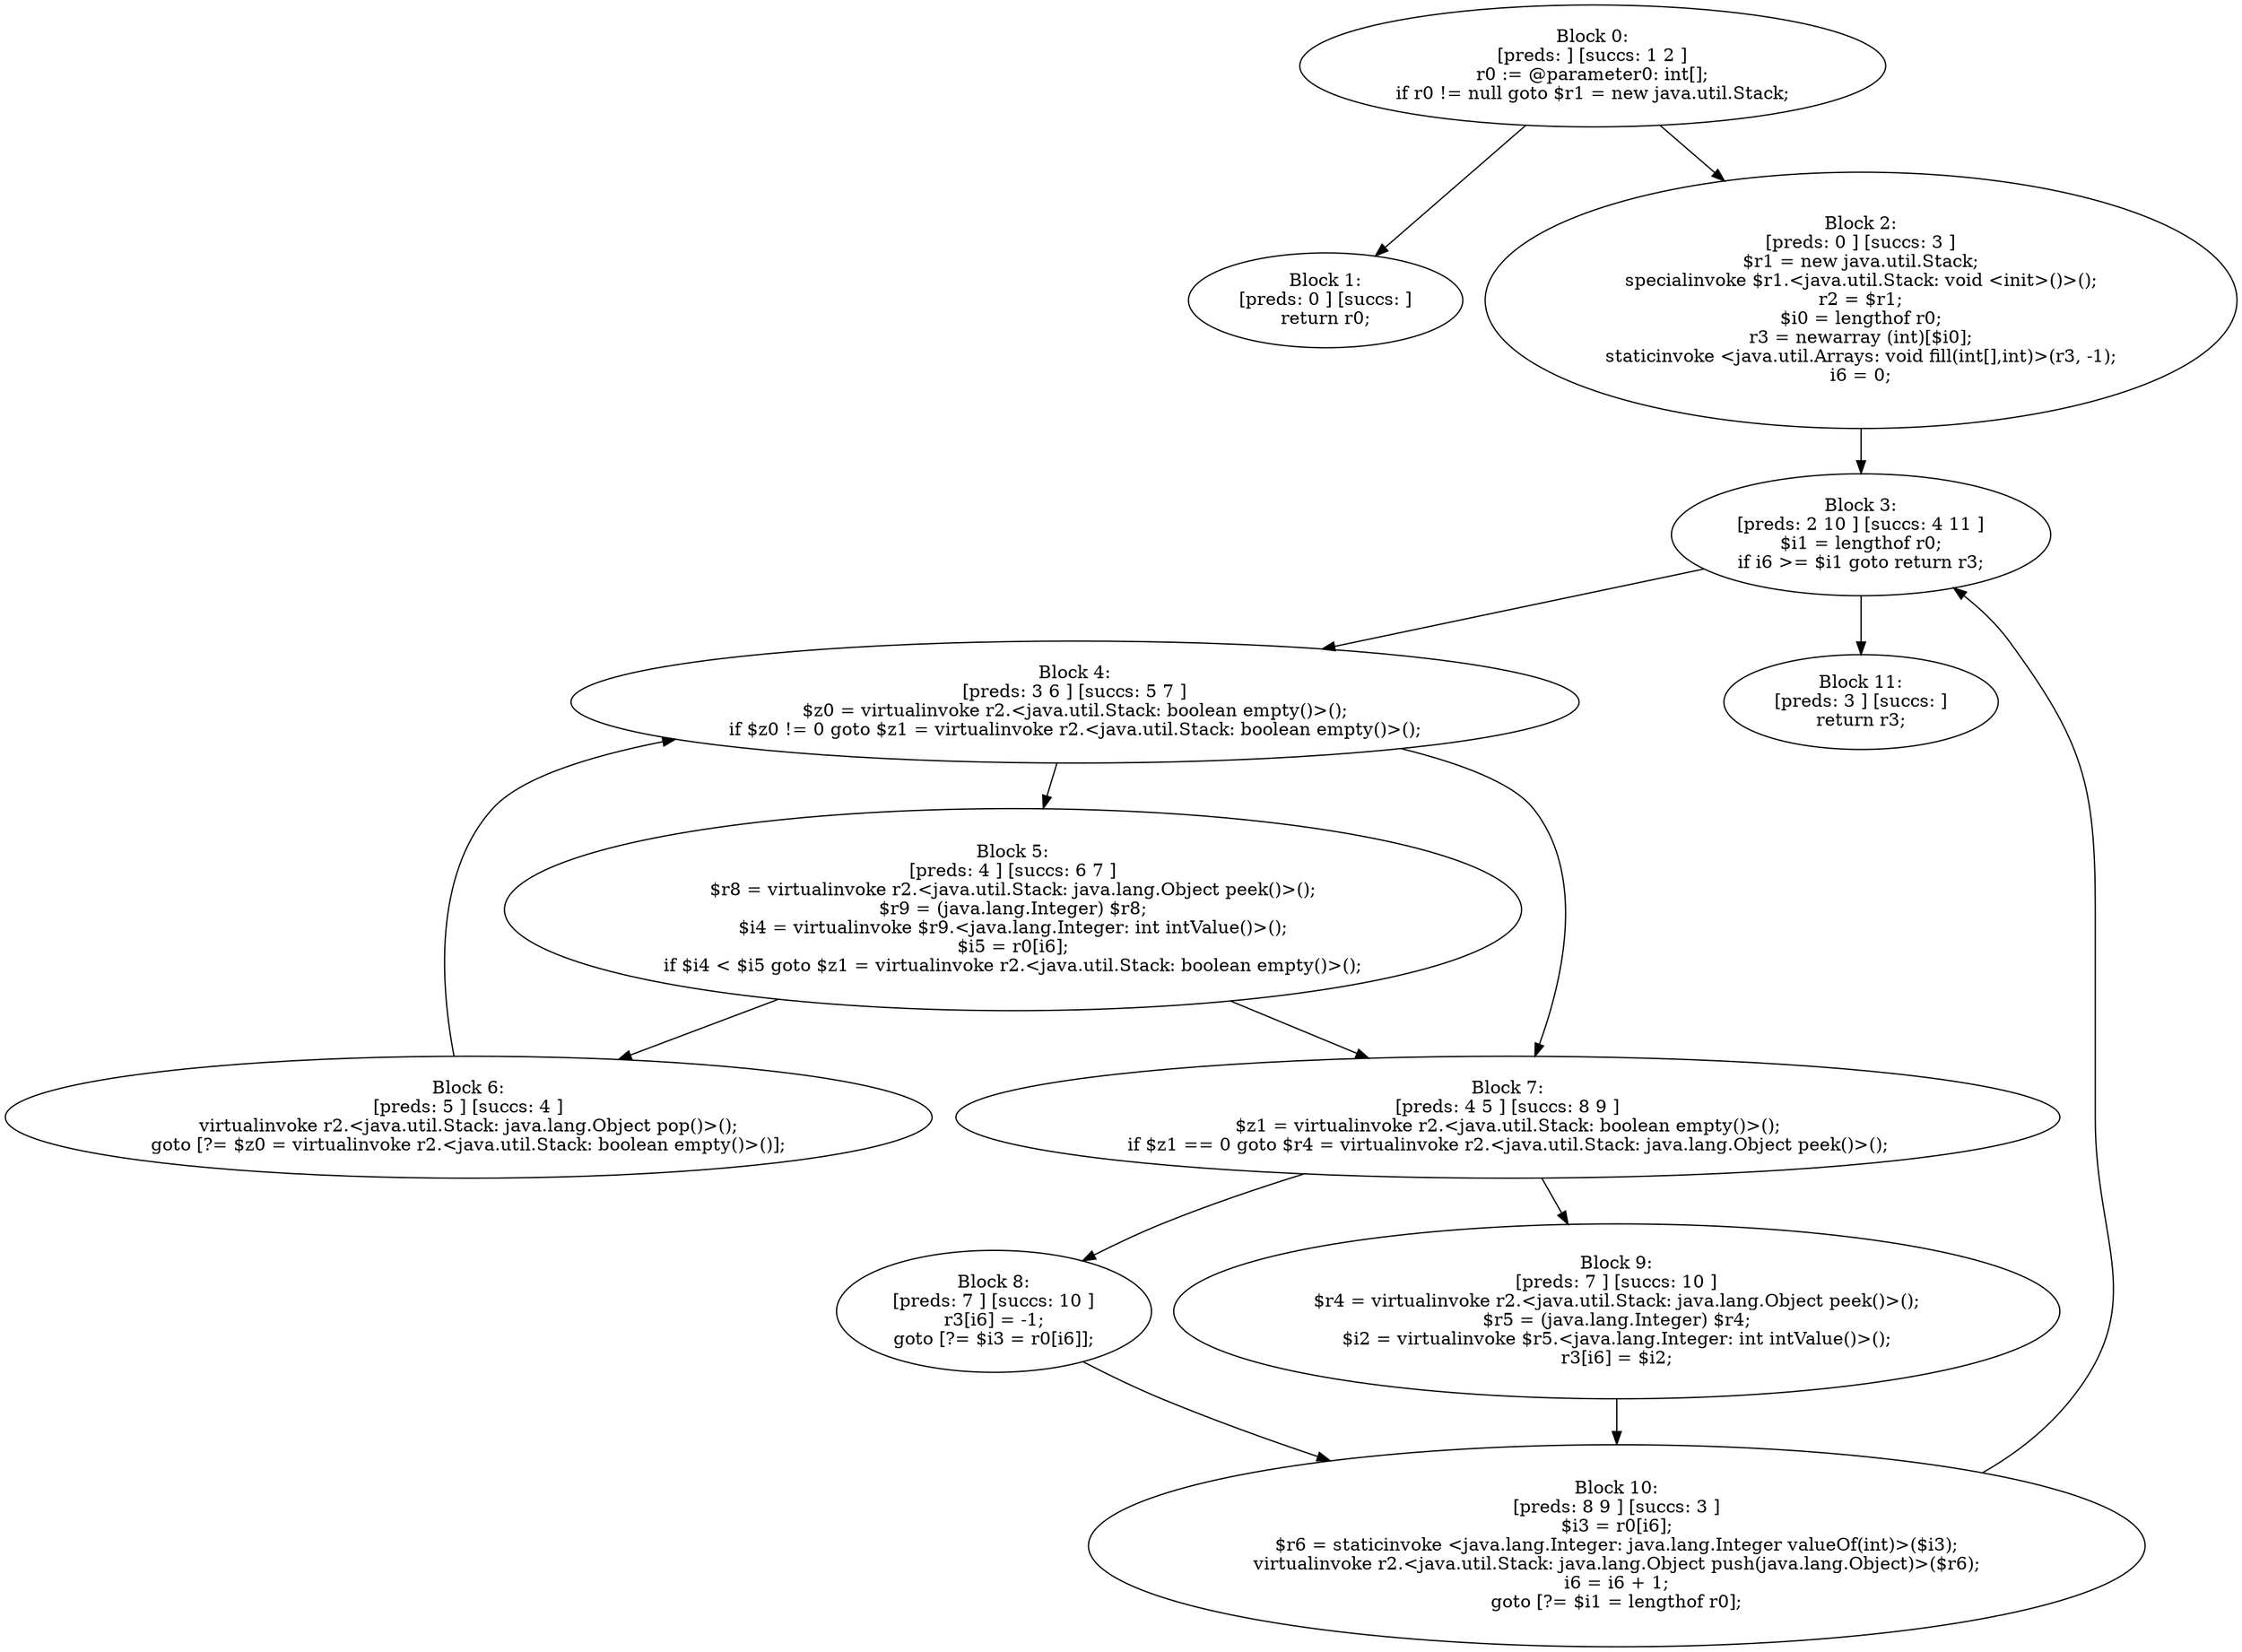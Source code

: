 digraph "unitGraph" {
    "Block 0:
[preds: ] [succs: 1 2 ]
r0 := @parameter0: int[];
if r0 != null goto $r1 = new java.util.Stack;
"
    "Block 1:
[preds: 0 ] [succs: ]
return r0;
"
    "Block 2:
[preds: 0 ] [succs: 3 ]
$r1 = new java.util.Stack;
specialinvoke $r1.<java.util.Stack: void <init>()>();
r2 = $r1;
$i0 = lengthof r0;
r3 = newarray (int)[$i0];
staticinvoke <java.util.Arrays: void fill(int[],int)>(r3, -1);
i6 = 0;
"
    "Block 3:
[preds: 2 10 ] [succs: 4 11 ]
$i1 = lengthof r0;
if i6 >= $i1 goto return r3;
"
    "Block 4:
[preds: 3 6 ] [succs: 5 7 ]
$z0 = virtualinvoke r2.<java.util.Stack: boolean empty()>();
if $z0 != 0 goto $z1 = virtualinvoke r2.<java.util.Stack: boolean empty()>();
"
    "Block 5:
[preds: 4 ] [succs: 6 7 ]
$r8 = virtualinvoke r2.<java.util.Stack: java.lang.Object peek()>();
$r9 = (java.lang.Integer) $r8;
$i4 = virtualinvoke $r9.<java.lang.Integer: int intValue()>();
$i5 = r0[i6];
if $i4 < $i5 goto $z1 = virtualinvoke r2.<java.util.Stack: boolean empty()>();
"
    "Block 6:
[preds: 5 ] [succs: 4 ]
virtualinvoke r2.<java.util.Stack: java.lang.Object pop()>();
goto [?= $z0 = virtualinvoke r2.<java.util.Stack: boolean empty()>()];
"
    "Block 7:
[preds: 4 5 ] [succs: 8 9 ]
$z1 = virtualinvoke r2.<java.util.Stack: boolean empty()>();
if $z1 == 0 goto $r4 = virtualinvoke r2.<java.util.Stack: java.lang.Object peek()>();
"
    "Block 8:
[preds: 7 ] [succs: 10 ]
r3[i6] = -1;
goto [?= $i3 = r0[i6]];
"
    "Block 9:
[preds: 7 ] [succs: 10 ]
$r4 = virtualinvoke r2.<java.util.Stack: java.lang.Object peek()>();
$r5 = (java.lang.Integer) $r4;
$i2 = virtualinvoke $r5.<java.lang.Integer: int intValue()>();
r3[i6] = $i2;
"
    "Block 10:
[preds: 8 9 ] [succs: 3 ]
$i3 = r0[i6];
$r6 = staticinvoke <java.lang.Integer: java.lang.Integer valueOf(int)>($i3);
virtualinvoke r2.<java.util.Stack: java.lang.Object push(java.lang.Object)>($r6);
i6 = i6 + 1;
goto [?= $i1 = lengthof r0];
"
    "Block 11:
[preds: 3 ] [succs: ]
return r3;
"
    "Block 0:
[preds: ] [succs: 1 2 ]
r0 := @parameter0: int[];
if r0 != null goto $r1 = new java.util.Stack;
"->"Block 1:
[preds: 0 ] [succs: ]
return r0;
";
    "Block 0:
[preds: ] [succs: 1 2 ]
r0 := @parameter0: int[];
if r0 != null goto $r1 = new java.util.Stack;
"->"Block 2:
[preds: 0 ] [succs: 3 ]
$r1 = new java.util.Stack;
specialinvoke $r1.<java.util.Stack: void <init>()>();
r2 = $r1;
$i0 = lengthof r0;
r3 = newarray (int)[$i0];
staticinvoke <java.util.Arrays: void fill(int[],int)>(r3, -1);
i6 = 0;
";
    "Block 2:
[preds: 0 ] [succs: 3 ]
$r1 = new java.util.Stack;
specialinvoke $r1.<java.util.Stack: void <init>()>();
r2 = $r1;
$i0 = lengthof r0;
r3 = newarray (int)[$i0];
staticinvoke <java.util.Arrays: void fill(int[],int)>(r3, -1);
i6 = 0;
"->"Block 3:
[preds: 2 10 ] [succs: 4 11 ]
$i1 = lengthof r0;
if i6 >= $i1 goto return r3;
";
    "Block 3:
[preds: 2 10 ] [succs: 4 11 ]
$i1 = lengthof r0;
if i6 >= $i1 goto return r3;
"->"Block 4:
[preds: 3 6 ] [succs: 5 7 ]
$z0 = virtualinvoke r2.<java.util.Stack: boolean empty()>();
if $z0 != 0 goto $z1 = virtualinvoke r2.<java.util.Stack: boolean empty()>();
";
    "Block 3:
[preds: 2 10 ] [succs: 4 11 ]
$i1 = lengthof r0;
if i6 >= $i1 goto return r3;
"->"Block 11:
[preds: 3 ] [succs: ]
return r3;
";
    "Block 4:
[preds: 3 6 ] [succs: 5 7 ]
$z0 = virtualinvoke r2.<java.util.Stack: boolean empty()>();
if $z0 != 0 goto $z1 = virtualinvoke r2.<java.util.Stack: boolean empty()>();
"->"Block 5:
[preds: 4 ] [succs: 6 7 ]
$r8 = virtualinvoke r2.<java.util.Stack: java.lang.Object peek()>();
$r9 = (java.lang.Integer) $r8;
$i4 = virtualinvoke $r9.<java.lang.Integer: int intValue()>();
$i5 = r0[i6];
if $i4 < $i5 goto $z1 = virtualinvoke r2.<java.util.Stack: boolean empty()>();
";
    "Block 4:
[preds: 3 6 ] [succs: 5 7 ]
$z0 = virtualinvoke r2.<java.util.Stack: boolean empty()>();
if $z0 != 0 goto $z1 = virtualinvoke r2.<java.util.Stack: boolean empty()>();
"->"Block 7:
[preds: 4 5 ] [succs: 8 9 ]
$z1 = virtualinvoke r2.<java.util.Stack: boolean empty()>();
if $z1 == 0 goto $r4 = virtualinvoke r2.<java.util.Stack: java.lang.Object peek()>();
";
    "Block 5:
[preds: 4 ] [succs: 6 7 ]
$r8 = virtualinvoke r2.<java.util.Stack: java.lang.Object peek()>();
$r9 = (java.lang.Integer) $r8;
$i4 = virtualinvoke $r9.<java.lang.Integer: int intValue()>();
$i5 = r0[i6];
if $i4 < $i5 goto $z1 = virtualinvoke r2.<java.util.Stack: boolean empty()>();
"->"Block 6:
[preds: 5 ] [succs: 4 ]
virtualinvoke r2.<java.util.Stack: java.lang.Object pop()>();
goto [?= $z0 = virtualinvoke r2.<java.util.Stack: boolean empty()>()];
";
    "Block 5:
[preds: 4 ] [succs: 6 7 ]
$r8 = virtualinvoke r2.<java.util.Stack: java.lang.Object peek()>();
$r9 = (java.lang.Integer) $r8;
$i4 = virtualinvoke $r9.<java.lang.Integer: int intValue()>();
$i5 = r0[i6];
if $i4 < $i5 goto $z1 = virtualinvoke r2.<java.util.Stack: boolean empty()>();
"->"Block 7:
[preds: 4 5 ] [succs: 8 9 ]
$z1 = virtualinvoke r2.<java.util.Stack: boolean empty()>();
if $z1 == 0 goto $r4 = virtualinvoke r2.<java.util.Stack: java.lang.Object peek()>();
";
    "Block 6:
[preds: 5 ] [succs: 4 ]
virtualinvoke r2.<java.util.Stack: java.lang.Object pop()>();
goto [?= $z0 = virtualinvoke r2.<java.util.Stack: boolean empty()>()];
"->"Block 4:
[preds: 3 6 ] [succs: 5 7 ]
$z0 = virtualinvoke r2.<java.util.Stack: boolean empty()>();
if $z0 != 0 goto $z1 = virtualinvoke r2.<java.util.Stack: boolean empty()>();
";
    "Block 7:
[preds: 4 5 ] [succs: 8 9 ]
$z1 = virtualinvoke r2.<java.util.Stack: boolean empty()>();
if $z1 == 0 goto $r4 = virtualinvoke r2.<java.util.Stack: java.lang.Object peek()>();
"->"Block 8:
[preds: 7 ] [succs: 10 ]
r3[i6] = -1;
goto [?= $i3 = r0[i6]];
";
    "Block 7:
[preds: 4 5 ] [succs: 8 9 ]
$z1 = virtualinvoke r2.<java.util.Stack: boolean empty()>();
if $z1 == 0 goto $r4 = virtualinvoke r2.<java.util.Stack: java.lang.Object peek()>();
"->"Block 9:
[preds: 7 ] [succs: 10 ]
$r4 = virtualinvoke r2.<java.util.Stack: java.lang.Object peek()>();
$r5 = (java.lang.Integer) $r4;
$i2 = virtualinvoke $r5.<java.lang.Integer: int intValue()>();
r3[i6] = $i2;
";
    "Block 8:
[preds: 7 ] [succs: 10 ]
r3[i6] = -1;
goto [?= $i3 = r0[i6]];
"->"Block 10:
[preds: 8 9 ] [succs: 3 ]
$i3 = r0[i6];
$r6 = staticinvoke <java.lang.Integer: java.lang.Integer valueOf(int)>($i3);
virtualinvoke r2.<java.util.Stack: java.lang.Object push(java.lang.Object)>($r6);
i6 = i6 + 1;
goto [?= $i1 = lengthof r0];
";
    "Block 9:
[preds: 7 ] [succs: 10 ]
$r4 = virtualinvoke r2.<java.util.Stack: java.lang.Object peek()>();
$r5 = (java.lang.Integer) $r4;
$i2 = virtualinvoke $r5.<java.lang.Integer: int intValue()>();
r3[i6] = $i2;
"->"Block 10:
[preds: 8 9 ] [succs: 3 ]
$i3 = r0[i6];
$r6 = staticinvoke <java.lang.Integer: java.lang.Integer valueOf(int)>($i3);
virtualinvoke r2.<java.util.Stack: java.lang.Object push(java.lang.Object)>($r6);
i6 = i6 + 1;
goto [?= $i1 = lengthof r0];
";
    "Block 10:
[preds: 8 9 ] [succs: 3 ]
$i3 = r0[i6];
$r6 = staticinvoke <java.lang.Integer: java.lang.Integer valueOf(int)>($i3);
virtualinvoke r2.<java.util.Stack: java.lang.Object push(java.lang.Object)>($r6);
i6 = i6 + 1;
goto [?= $i1 = lengthof r0];
"->"Block 3:
[preds: 2 10 ] [succs: 4 11 ]
$i1 = lengthof r0;
if i6 >= $i1 goto return r3;
";
}
